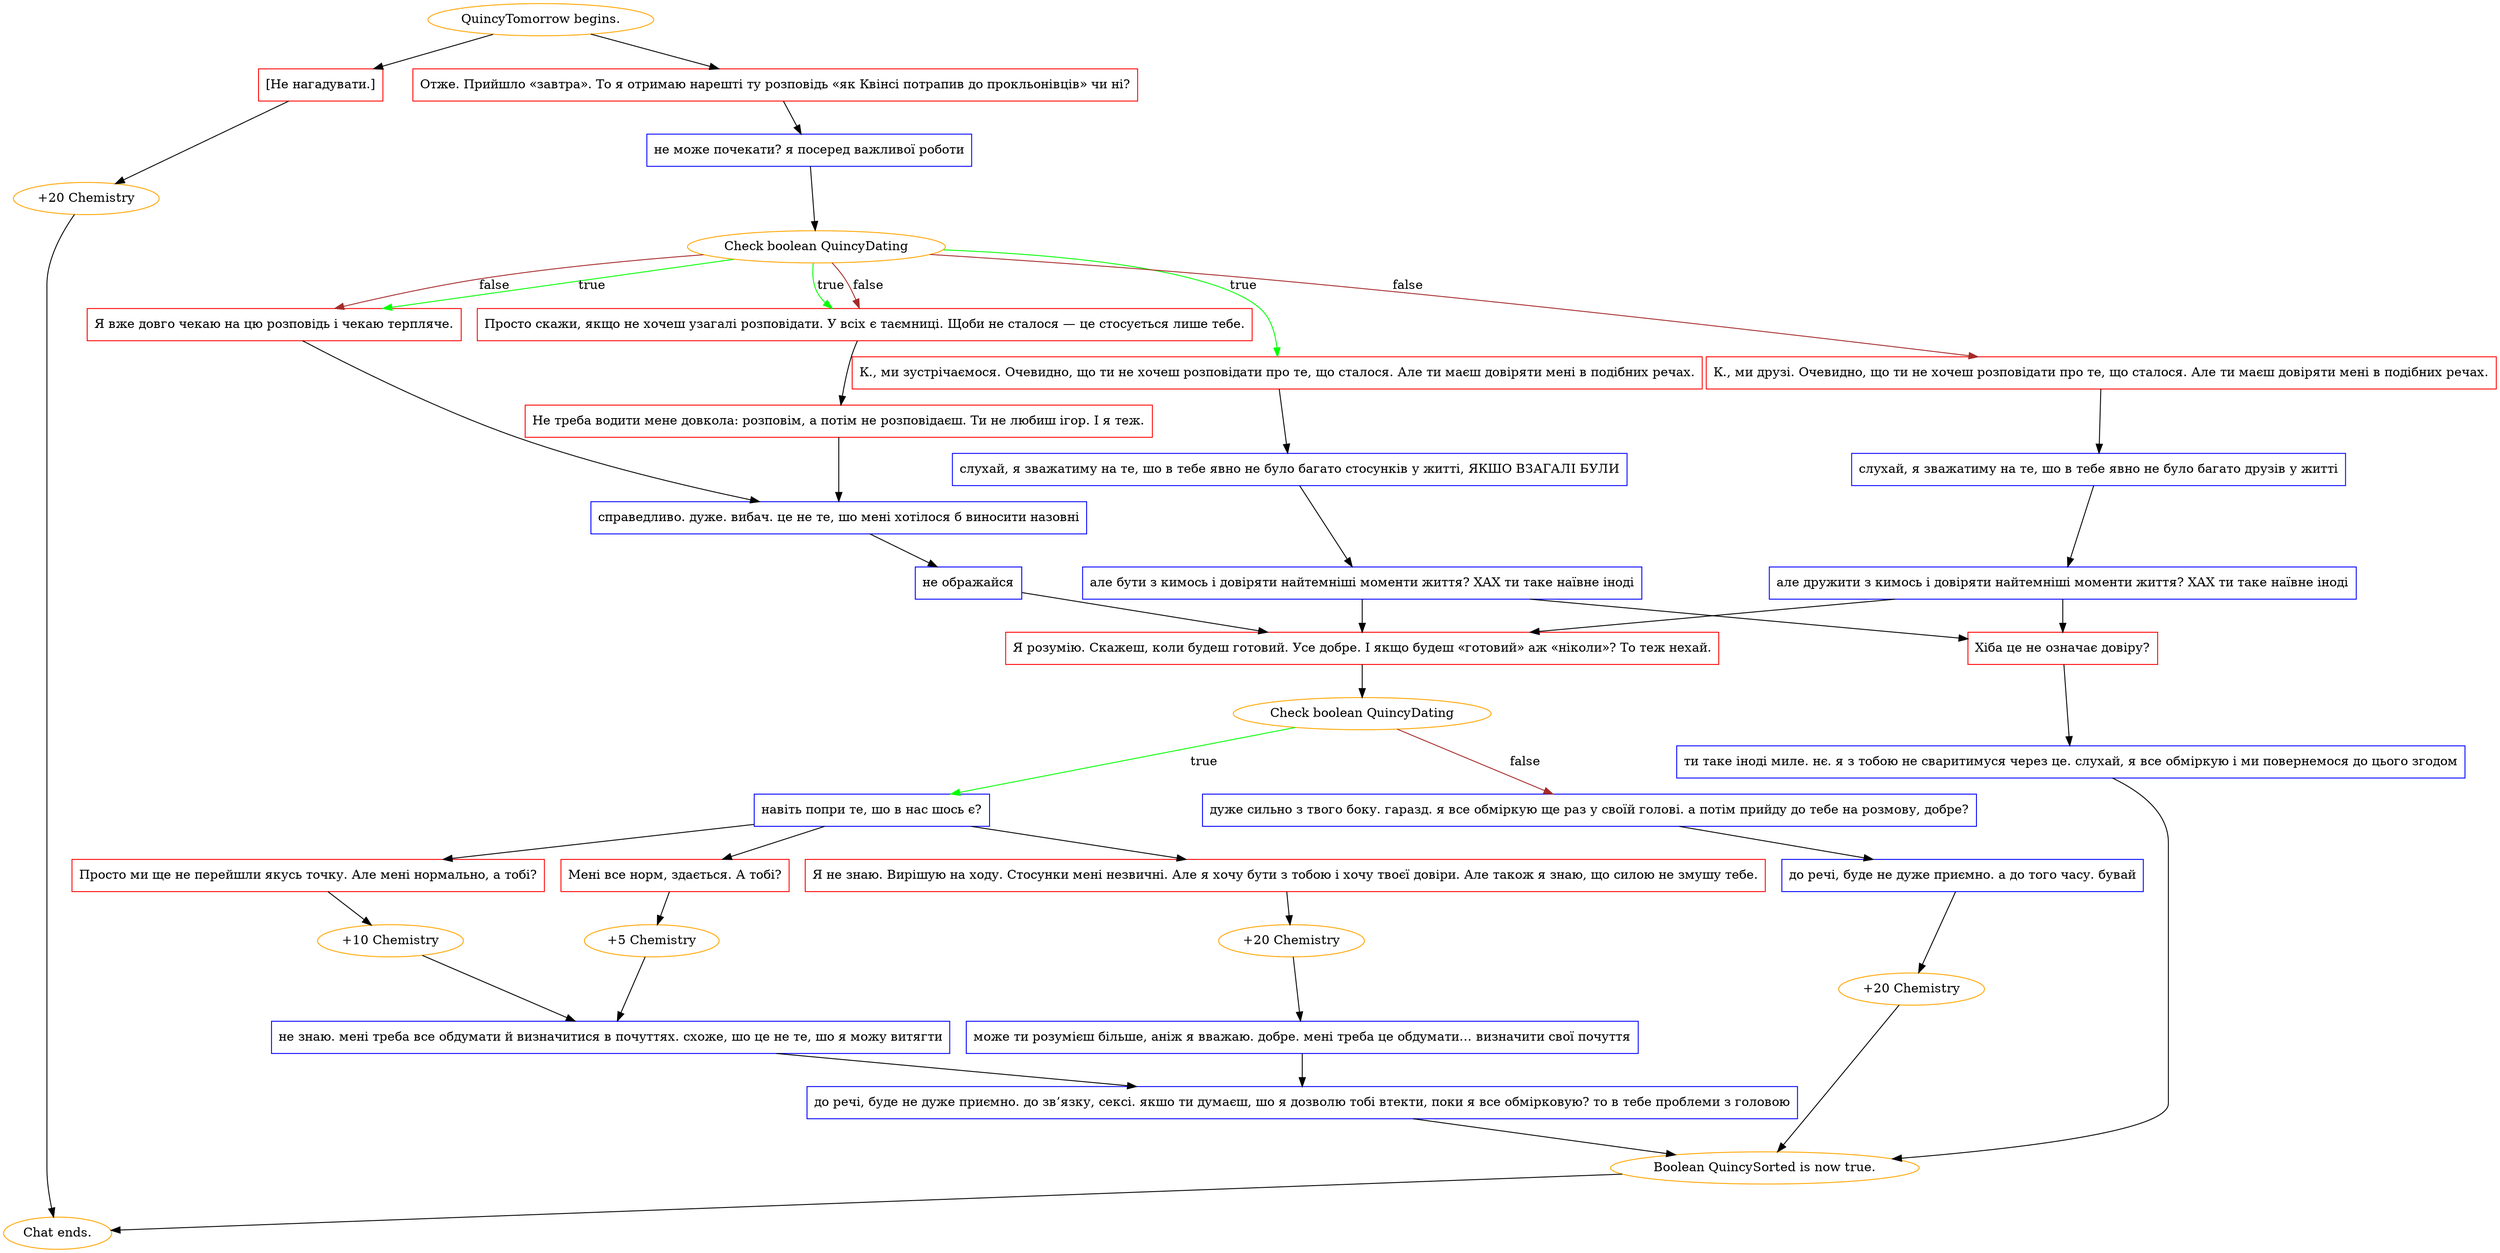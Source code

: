 digraph {
	"QuincyTomorrow begins." [color=orange];
		"QuincyTomorrow begins." -> j2158058483;
		"QuincyTomorrow begins." -> j888276333;
	j2158058483 [label="Отже. Прийшло «завтра». То я отримаю нарешті ту розповідь «як Квінсі потрапив до прокльонівців» чи ні?",shape=box,color=red];
		j2158058483 -> j2441851456;
	j888276333 [label="[Не нагадувати.]",shape=box,color=red];
		j888276333 -> j367054140;
	j2441851456 [label="не може почекати? я посеред важливої роботи",shape=box,color=blue];
		j2441851456 -> j2620124444;
	j367054140 [label="+20 Chemistry",color=orange];
		j367054140 -> "Chat ends.";
	j2620124444 [label="Check boolean QuincyDating",color=orange];
		j2620124444 -> j2235643282 [label=true,color=green];
		j2620124444 -> j1703803979 [label=true,color=green];
		j2620124444 -> j2965714292 [label=true,color=green];
		j2620124444 -> j3896027594 [label=false,color=brown];
		j2620124444 -> j1703803979 [label=false,color=brown];
		j2620124444 -> j2965714292 [label=false,color=brown];
	"Chat ends." [color=orange];
	j2235643282 [label="К., ми зустрічаємося. Очевидно, що ти не хочеш розповідати про те, що сталося. Але ти маєш довіряти мені в подібних речах.",shape=box,color=red];
		j2235643282 -> j3957256761;
	j1703803979 [label="Я вже довго чекаю на цю розповідь і чекаю терпляче.",shape=box,color=red];
		j1703803979 -> j4046612097;
	j2965714292 [label="Просто скажи, якщо не хочеш узагалі розповідати. У всіх є таємниці. Щоби не сталося — це стосується лише тебе.",shape=box,color=red];
		j2965714292 -> j1709233287;
	j3896027594 [label="К., ми друзі. Очевидно, що ти не хочеш розповідати про те, що сталося. Але ти маєш довіряти мені в подібних речах.",shape=box,color=red];
		j3896027594 -> j1391231786;
	j3957256761 [label="слухай, я зважатиму на те, шо в тебе явно не було багато стосунків у житті, ЯКШО ВЗАГАЛІ БУЛИ",shape=box,color=blue];
		j3957256761 -> j867891566;
	j4046612097 [label="справедливо. дуже. вибач. це не те, шо мені хотілося б виносити назовні",shape=box,color=blue];
		j4046612097 -> j1095040512;
	j1709233287 [label="Не треба водити мене довкола: розповім, а потім не розповідаєш. Ти не любиш ігор. І я теж.",shape=box,color=red];
		j1709233287 -> j4046612097;
	j1391231786 [label="слухай, я зважатиму на те, шо в тебе явно не було багато друзів у житті",shape=box,color=blue];
		j1391231786 -> j1059937239;
	j867891566 [label="але бути з кимось і довіряти найтемніші моменти життя? ХАХ ти таке наївне іноді",shape=box,color=blue];
		j867891566 -> j1509873029;
		j867891566 -> j3331055229;
	j1095040512 [label="не ображайся",shape=box,color=blue];
		j1095040512 -> j3331055229;
	j1059937239 [label="але дружити з кимось і довіряти найтемніші моменти життя? ХАХ ти таке наївне іноді",shape=box,color=blue];
		j1059937239 -> j1509873029;
		j1059937239 -> j3331055229;
	j1509873029 [label="Хіба це не означає довіру?",shape=box,color=red];
		j1509873029 -> j56001512;
	j3331055229 [label="Я розумію. Скажеш, коли будеш готовий. Усе добре. І якщо будеш «готовий» аж «ніколи»? То теж нехай.",shape=box,color=red];
		j3331055229 -> j2097033221;
	j56001512 [label="ти таке іноді миле. нє. я з тобою не сваритимуся через це. слухай, я все обміркую і ми повернемося до цього згодом",shape=box,color=blue];
		j56001512 -> j3559374181;
	j2097033221 [label="Check boolean QuincyDating",color=orange];
		j2097033221 -> j2926122906 [label=true,color=green];
		j2097033221 -> j4244776644 [label=false,color=brown];
	j3559374181 [label="Boolean QuincySorted is now true.",color=orange];
		j3559374181 -> "Chat ends.";
	j2926122906 [label="навіть попри те, шо в нас шось є?",shape=box,color=blue];
		j2926122906 -> j3944994875;
		j2926122906 -> j1093389547;
		j2926122906 -> j2999717432;
	j4244776644 [label="дуже сильно з твого боку. гаразд. я все обміркую ще раз у своїй голові. а потім прийду до тебе на розмову, добре?",shape=box,color=blue];
		j4244776644 -> j3992655527;
	j3944994875 [label="Мені все норм, здається. А тобі?",shape=box,color=red];
		j3944994875 -> j3794574321;
	j1093389547 [label="Просто ми ще не перейшли якусь точку. Але мені нормально, а тобі?",shape=box,color=red];
		j1093389547 -> j4101332396;
	j2999717432 [label="Я не знаю. Вирішую на ходу. Стосунки мені незвичні. Але я хочу бути з тобою і хочу твоєї довіри. Але також я знаю, що силою не змушу тебе.",shape=box,color=red];
		j2999717432 -> j513344403;
	j3992655527 [label="до речі, буде не дуже приємно. а до того часу. бувай",shape=box,color=blue];
		j3992655527 -> j2191301368;
	j3794574321 [label="+5 Chemistry",color=orange];
		j3794574321 -> j73333398;
	j4101332396 [label="+10 Chemistry",color=orange];
		j4101332396 -> j73333398;
	j513344403 [label="+20 Chemistry",color=orange];
		j513344403 -> j3139416591;
	j2191301368 [label="+20 Chemistry",color=orange];
		j2191301368 -> j3559374181;
	j73333398 [label="не знаю. мені треба все обдумати й визначитися в почуттях. схоже, шо це не те, шо я можу витягти",shape=box,color=blue];
		j73333398 -> j516340765;
	j3139416591 [label="може ти розумієш більше, аніж я вважаю. добре. мені треба це обдумати… визначити свої почуття",shape=box,color=blue];
		j3139416591 -> j516340765;
	j516340765 [label="до речі, буде не дуже приємно. до зв’язку, сексі. якшо ти думаєш, шо я дозволю тобі втекти, поки я все обмірковую? то в тебе проблеми з головою",shape=box,color=blue];
		j516340765 -> j3559374181;
}